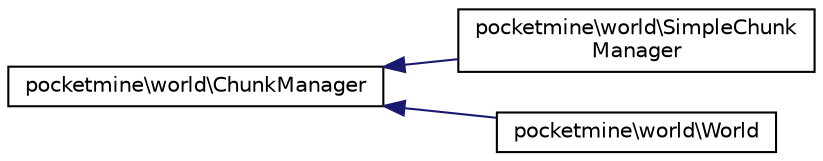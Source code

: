 digraph "Graphical Class Hierarchy"
{
 // INTERACTIVE_SVG=YES
 // LATEX_PDF_SIZE
  edge [fontname="Helvetica",fontsize="10",labelfontname="Helvetica",labelfontsize="10"];
  node [fontname="Helvetica",fontsize="10",shape=record];
  rankdir="LR";
  Node0 [label="pocketmine\\world\\ChunkManager",height=0.2,width=0.4,color="black", fillcolor="white", style="filled",URL="$d0/d03/interfacepocketmine_1_1world_1_1_chunk_manager.html",tooltip=" "];
  Node0 -> Node1 [dir="back",color="midnightblue",fontsize="10",style="solid",fontname="Helvetica"];
  Node1 [label="pocketmine\\world\\SimpleChunk\lManager",height=0.2,width=0.4,color="black", fillcolor="white", style="filled",URL="$dc/d3e/classpocketmine_1_1world_1_1_simple_chunk_manager.html",tooltip=" "];
  Node0 -> Node2 [dir="back",color="midnightblue",fontsize="10",style="solid",fontname="Helvetica"];
  Node2 [label="pocketmine\\world\\World",height=0.2,width=0.4,color="black", fillcolor="white", style="filled",URL="$d4/d2b/classpocketmine_1_1world_1_1_world.html",tooltip=" "];
}
